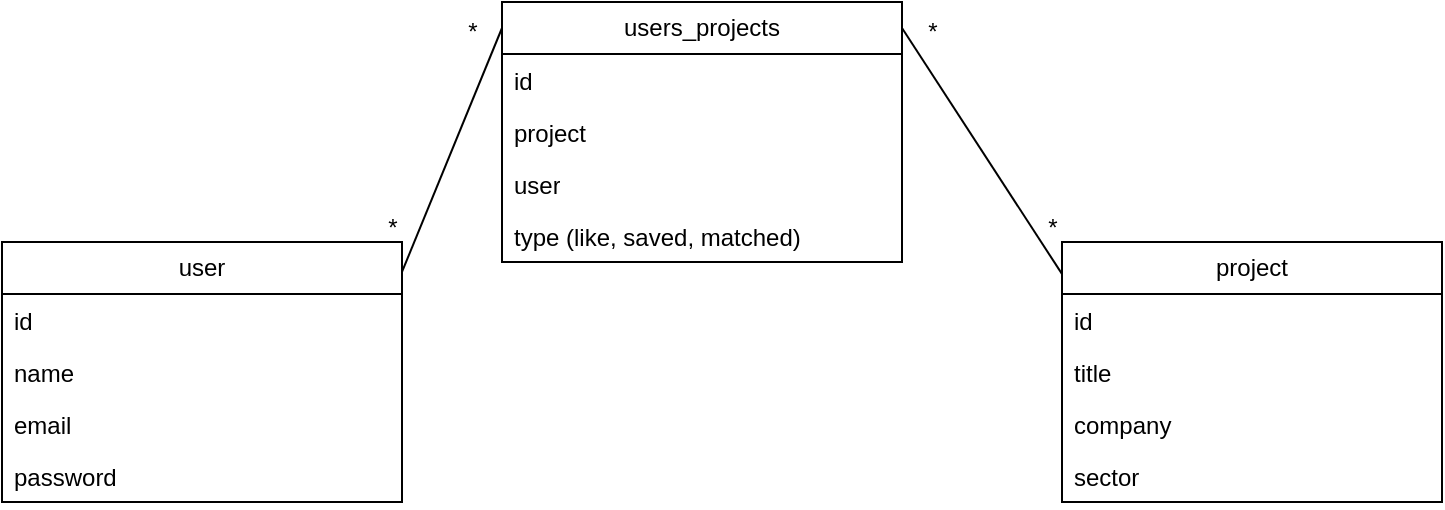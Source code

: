 <mxfile version="24.0.1" type="device">
  <diagram id="C5RBs43oDa-KdzZeNtuy" name="Page-1">
    <mxGraphModel dx="1434" dy="780" grid="1" gridSize="10" guides="1" tooltips="1" connect="1" arrows="1" fold="1" page="1" pageScale="1" pageWidth="827" pageHeight="1169" math="0" shadow="0">
      <root>
        <mxCell id="WIyWlLk6GJQsqaUBKTNV-0" />
        <mxCell id="WIyWlLk6GJQsqaUBKTNV-1" parent="WIyWlLk6GJQsqaUBKTNV-0" />
        <mxCell id="ina0yqYINT9F7OD9WhRq-4" value="user" style="swimlane;fontStyle=0;childLayout=stackLayout;horizontal=1;startSize=26;fillColor=none;horizontalStack=0;resizeParent=1;resizeParentMax=0;resizeLast=0;collapsible=1;marginBottom=0;whiteSpace=wrap;html=1;" vertex="1" parent="WIyWlLk6GJQsqaUBKTNV-1">
          <mxGeometry x="40" y="200" width="200" height="130" as="geometry" />
        </mxCell>
        <mxCell id="ina0yqYINT9F7OD9WhRq-5" value="id" style="text;strokeColor=none;fillColor=none;align=left;verticalAlign=top;spacingLeft=4;spacingRight=4;overflow=hidden;rotatable=0;points=[[0,0.5],[1,0.5]];portConstraint=eastwest;whiteSpace=wrap;html=1;" vertex="1" parent="ina0yqYINT9F7OD9WhRq-4">
          <mxGeometry y="26" width="200" height="26" as="geometry" />
        </mxCell>
        <mxCell id="ina0yqYINT9F7OD9WhRq-6" value="name" style="text;strokeColor=none;fillColor=none;align=left;verticalAlign=top;spacingLeft=4;spacingRight=4;overflow=hidden;rotatable=0;points=[[0,0.5],[1,0.5]];portConstraint=eastwest;whiteSpace=wrap;html=1;" vertex="1" parent="ina0yqYINT9F7OD9WhRq-4">
          <mxGeometry y="52" width="200" height="26" as="geometry" />
        </mxCell>
        <mxCell id="ina0yqYINT9F7OD9WhRq-20" value="email" style="text;strokeColor=none;fillColor=none;align=left;verticalAlign=top;spacingLeft=4;spacingRight=4;overflow=hidden;rotatable=0;points=[[0,0.5],[1,0.5]];portConstraint=eastwest;whiteSpace=wrap;html=1;" vertex="1" parent="ina0yqYINT9F7OD9WhRq-4">
          <mxGeometry y="78" width="200" height="26" as="geometry" />
        </mxCell>
        <mxCell id="ina0yqYINT9F7OD9WhRq-7" value="password" style="text;strokeColor=none;fillColor=none;align=left;verticalAlign=top;spacingLeft=4;spacingRight=4;overflow=hidden;rotatable=0;points=[[0,0.5],[1,0.5]];portConstraint=eastwest;whiteSpace=wrap;html=1;" vertex="1" parent="ina0yqYINT9F7OD9WhRq-4">
          <mxGeometry y="104" width="200" height="26" as="geometry" />
        </mxCell>
        <mxCell id="ina0yqYINT9F7OD9WhRq-12" value="project" style="swimlane;fontStyle=0;childLayout=stackLayout;horizontal=1;startSize=26;fillColor=none;horizontalStack=0;resizeParent=1;resizeParentMax=0;resizeLast=0;collapsible=1;marginBottom=0;whiteSpace=wrap;html=1;" vertex="1" parent="WIyWlLk6GJQsqaUBKTNV-1">
          <mxGeometry x="570" y="200" width="190" height="130" as="geometry" />
        </mxCell>
        <mxCell id="ina0yqYINT9F7OD9WhRq-13" value="id" style="text;strokeColor=none;fillColor=none;align=left;verticalAlign=top;spacingLeft=4;spacingRight=4;overflow=hidden;rotatable=0;points=[[0,0.5],[1,0.5]];portConstraint=eastwest;whiteSpace=wrap;html=1;" vertex="1" parent="ina0yqYINT9F7OD9WhRq-12">
          <mxGeometry y="26" width="190" height="26" as="geometry" />
        </mxCell>
        <mxCell id="ina0yqYINT9F7OD9WhRq-14" value="title" style="text;strokeColor=none;fillColor=none;align=left;verticalAlign=top;spacingLeft=4;spacingRight=4;overflow=hidden;rotatable=0;points=[[0,0.5],[1,0.5]];portConstraint=eastwest;whiteSpace=wrap;html=1;" vertex="1" parent="ina0yqYINT9F7OD9WhRq-12">
          <mxGeometry y="52" width="190" height="26" as="geometry" />
        </mxCell>
        <mxCell id="ina0yqYINT9F7OD9WhRq-15" value="company" style="text;strokeColor=none;fillColor=none;align=left;verticalAlign=top;spacingLeft=4;spacingRight=4;overflow=hidden;rotatable=0;points=[[0,0.5],[1,0.5]];portConstraint=eastwest;whiteSpace=wrap;html=1;" vertex="1" parent="ina0yqYINT9F7OD9WhRq-12">
          <mxGeometry y="78" width="190" height="26" as="geometry" />
        </mxCell>
        <mxCell id="ina0yqYINT9F7OD9WhRq-21" value="sector" style="text;strokeColor=none;fillColor=none;align=left;verticalAlign=top;spacingLeft=4;spacingRight=4;overflow=hidden;rotatable=0;points=[[0,0.5],[1,0.5]];portConstraint=eastwest;whiteSpace=wrap;html=1;" vertex="1" parent="ina0yqYINT9F7OD9WhRq-12">
          <mxGeometry y="104" width="190" height="26" as="geometry" />
        </mxCell>
        <mxCell id="ina0yqYINT9F7OD9WhRq-23" value="users_projects" style="swimlane;fontStyle=0;childLayout=stackLayout;horizontal=1;startSize=26;fillColor=none;horizontalStack=0;resizeParent=1;resizeParentMax=0;resizeLast=0;collapsible=1;marginBottom=0;whiteSpace=wrap;html=1;" vertex="1" parent="WIyWlLk6GJQsqaUBKTNV-1">
          <mxGeometry x="290" y="80" width="200" height="130" as="geometry" />
        </mxCell>
        <mxCell id="ina0yqYINT9F7OD9WhRq-24" value="id" style="text;strokeColor=none;fillColor=none;align=left;verticalAlign=top;spacingLeft=4;spacingRight=4;overflow=hidden;rotatable=0;points=[[0,0.5],[1,0.5]];portConstraint=eastwest;whiteSpace=wrap;html=1;" vertex="1" parent="ina0yqYINT9F7OD9WhRq-23">
          <mxGeometry y="26" width="200" height="26" as="geometry" />
        </mxCell>
        <mxCell id="ina0yqYINT9F7OD9WhRq-25" value="project" style="text;strokeColor=none;fillColor=none;align=left;verticalAlign=top;spacingLeft=4;spacingRight=4;overflow=hidden;rotatable=0;points=[[0,0.5],[1,0.5]];portConstraint=eastwest;whiteSpace=wrap;html=1;" vertex="1" parent="ina0yqYINT9F7OD9WhRq-23">
          <mxGeometry y="52" width="200" height="26" as="geometry" />
        </mxCell>
        <mxCell id="ina0yqYINT9F7OD9WhRq-26" value="user" style="text;strokeColor=none;fillColor=none;align=left;verticalAlign=top;spacingLeft=4;spacingRight=4;overflow=hidden;rotatable=0;points=[[0,0.5],[1,0.5]];portConstraint=eastwest;whiteSpace=wrap;html=1;" vertex="1" parent="ina0yqYINT9F7OD9WhRq-23">
          <mxGeometry y="78" width="200" height="26" as="geometry" />
        </mxCell>
        <mxCell id="ina0yqYINT9F7OD9WhRq-27" value="type (like, saved, matched)" style="text;strokeColor=none;fillColor=none;align=left;verticalAlign=top;spacingLeft=4;spacingRight=4;overflow=hidden;rotatable=0;points=[[0,0.5],[1,0.5]];portConstraint=eastwest;whiteSpace=wrap;html=1;" vertex="1" parent="ina0yqYINT9F7OD9WhRq-23">
          <mxGeometry y="104" width="200" height="26" as="geometry" />
        </mxCell>
        <mxCell id="ina0yqYINT9F7OD9WhRq-28" value="" style="endArrow=none;html=1;rounded=0;entryX=0.005;entryY=0.1;entryDx=0;entryDy=0;entryPerimeter=0;exitX=1.005;exitY=0.115;exitDx=0;exitDy=0;exitPerimeter=0;" edge="1" parent="WIyWlLk6GJQsqaUBKTNV-1">
          <mxGeometry width="50" height="50" relative="1" as="geometry">
            <mxPoint x="240" y="214.95" as="sourcePoint" />
            <mxPoint x="290" y="93" as="targetPoint" />
          </mxGeometry>
        </mxCell>
        <mxCell id="ina0yqYINT9F7OD9WhRq-29" value="" style="endArrow=none;html=1;rounded=0;entryX=-0.005;entryY=0.103;entryDx=0;entryDy=0;entryPerimeter=0;exitX=0.99;exitY=0.1;exitDx=0;exitDy=0;exitPerimeter=0;" edge="1" parent="WIyWlLk6GJQsqaUBKTNV-1">
          <mxGeometry width="50" height="50" relative="1" as="geometry">
            <mxPoint x="490" y="93" as="sourcePoint" />
            <mxPoint x="570.05" y="216.068" as="targetPoint" />
          </mxGeometry>
        </mxCell>
        <mxCell id="ina0yqYINT9F7OD9WhRq-31" value="*" style="text;html=1;align=center;verticalAlign=middle;resizable=0;points=[];autosize=1;strokeColor=none;fillColor=none;" vertex="1" parent="WIyWlLk6GJQsqaUBKTNV-1">
          <mxGeometry x="220" y="178" width="30" height="30" as="geometry" />
        </mxCell>
        <mxCell id="ina0yqYINT9F7OD9WhRq-32" value="*" style="text;html=1;align=center;verticalAlign=middle;resizable=0;points=[];autosize=1;strokeColor=none;fillColor=none;" vertex="1" parent="WIyWlLk6GJQsqaUBKTNV-1">
          <mxGeometry x="260" y="80" width="30" height="30" as="geometry" />
        </mxCell>
        <mxCell id="ina0yqYINT9F7OD9WhRq-33" value="*" style="text;html=1;align=center;verticalAlign=middle;resizable=0;points=[];autosize=1;strokeColor=none;fillColor=none;" vertex="1" parent="WIyWlLk6GJQsqaUBKTNV-1">
          <mxGeometry x="490" y="80" width="30" height="30" as="geometry" />
        </mxCell>
        <mxCell id="ina0yqYINT9F7OD9WhRq-34" value="*" style="text;html=1;align=center;verticalAlign=middle;resizable=0;points=[];autosize=1;strokeColor=none;fillColor=none;" vertex="1" parent="WIyWlLk6GJQsqaUBKTNV-1">
          <mxGeometry x="550" y="178" width="30" height="30" as="geometry" />
        </mxCell>
      </root>
    </mxGraphModel>
  </diagram>
</mxfile>
